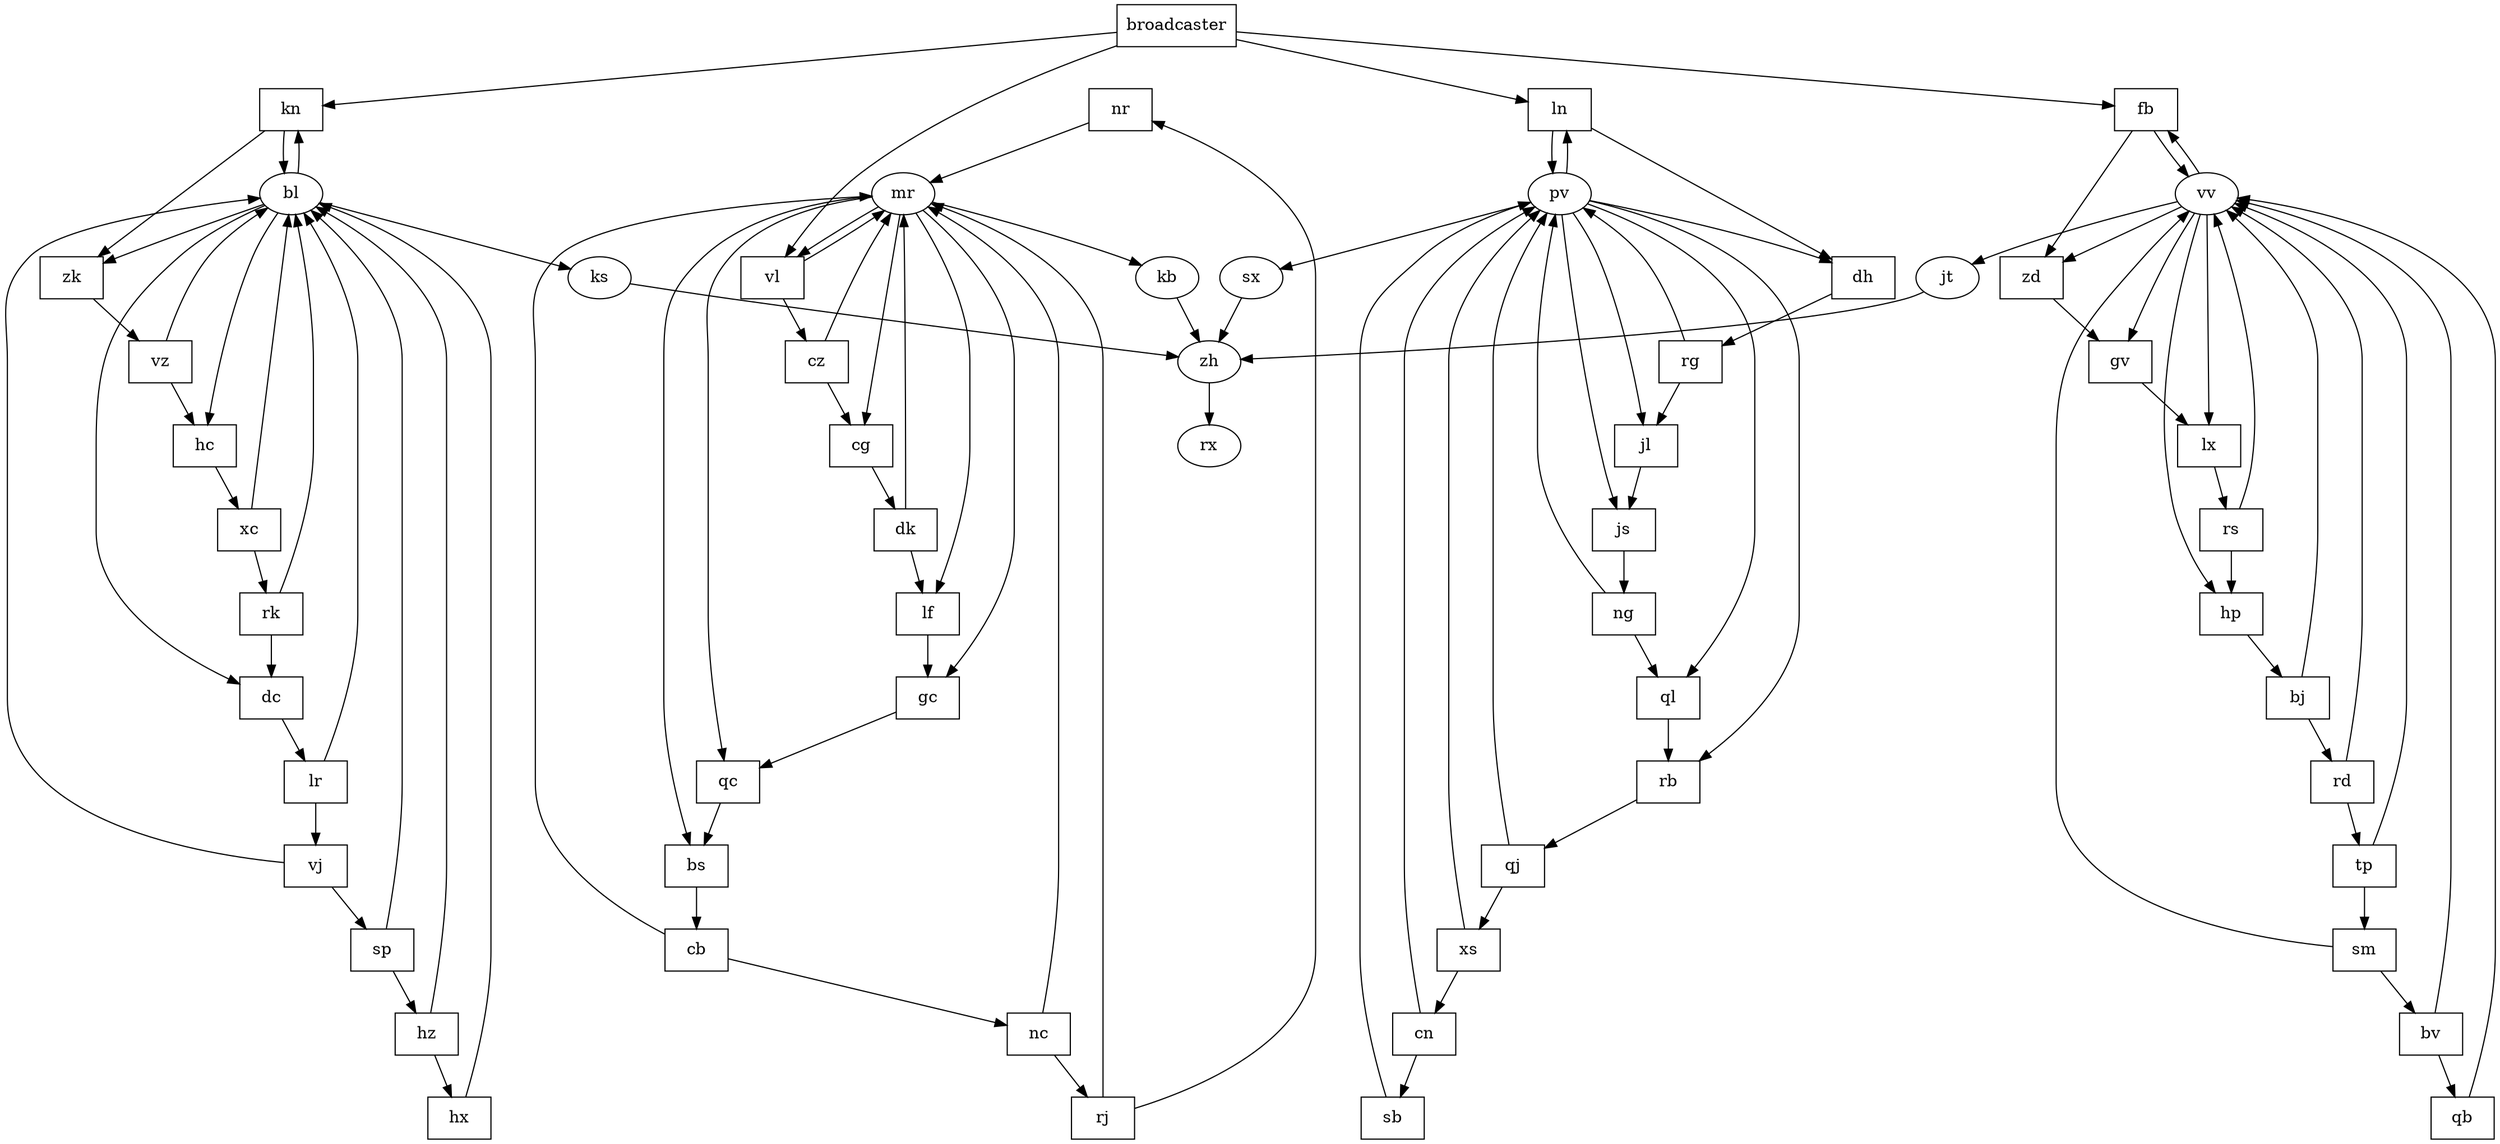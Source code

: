 digraph G {
  nr [shape=box]
  nr -> {mr}
  sx [shape=oval]
  sx -> {zh}
  rk [shape=box]
  rk -> {dc bl}
  lx [shape=box]
  lx -> {rs}
  hx [shape=box]
  hx -> {bl}
  hp [shape=box]
  hp -> {bj}
  dk [shape=box]
  dk -> {mr lf}
  hc [shape=box]
  hc -> {xc}
  bj [shape=box]
  bj -> {vv rd}
  jt [shape=oval]
  jt -> {zh}
  bl [shape=oval]
  bl -> {ks kn dc hc zk}
  zh [shape=oval]
  zh -> {rx}
  sp [shape=box]
  sp -> {hz bl}
  rd [shape=box]
  rd -> {vv tp}
  cg [shape=box]
  cg -> {dk}
  rg [shape=box]
  rg -> {jl pv}
  jl [shape=box]
  jl -> {js}
  fb [shape=box]
  fb -> {vv zd}
  gv [shape=box]
  gv -> {lx}
  lr [shape=box]
  lr -> {vj bl}
  vz [shape=box]
  vz -> {hc bl}
  kn [shape=box]
  kn -> {bl zk}
  rj [shape=box]
  rj -> {mr nr}
  cn [shape=box]
  cn -> {pv sb}
  rs [shape=box]
  rs -> {vv hp}
  mr [shape=oval]
  mr -> {qc kb gc vl bs cg lf}
  rb [shape=box]
  rb -> {qj}
  sm [shape=box]
  sm -> {bv vv}
  dh [shape=box]
  dh -> {rg}
  zk [shape=box]
  zk -> {vz}
  qj [shape=box]
  qj -> {xs pv}
  ng [shape=box]
  ng -> {ql pv}
  vj [shape=box]
  vj -> {bl sp}
  kb [shape=oval]
  kb -> {zh}
  sb [shape=box]
  sb -> {pv}
  vl [shape=box]
  vl -> {mr cz}
  dc [shape=box]
  dc -> {lr}
  xc [shape=box]
  xc -> {rk bl}
  cz [shape=box]
  cz -> {cg mr}
  hz [shape=box]
  hz -> {bl hx}
  xs [shape=box]
  xs -> {pv cn}
  js [shape=box]
  js -> {ng}
  cb [shape=box]
  cb -> {mr nc}
  qb [shape=box]
  qb -> {vv}
  gc [shape=box]
  gc -> {qc}
  bv [shape=box]
  bv -> {qb vv}
  broadcaster [shape=polyglon]
  broadcaster -> {kn fb ln vl}
  bs [shape=box]
  bs -> {cb}
  lf [shape=box]
  lf -> {gc}
  nc [shape=box]
  nc -> {mr rj}
  ln [shape=box]
  ln -> {pv dh}
  qc [shape=box]
  qc -> {bs}
  vv [shape=oval]
  vv -> {zd jt fb hp gv lx}
  ks [shape=oval]
  ks -> {zh}
  ql [shape=box]
  ql -> {rb}
  tp [shape=box]
  tp -> {sm vv}
  pv [shape=oval]
  pv -> {sx dh jl ln js rb ql}
  zd [shape=box]
  zd -> {gv}
}
